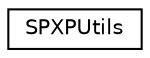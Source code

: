 digraph "Graphical Class Hierarchy"
{
 // LATEX_PDF_SIZE
  edge [fontname="Helvetica",fontsize="10",labelfontname="Helvetica",labelfontsize="10"];
  node [fontname="Helvetica",fontsize="10",shape=record];
  rankdir="LR";
  Node0 [label="SPXPUtils",height=0.2,width=0.4,color="black", fillcolor="white", style="filled",URL="$class_s_p_x_p_utils.html",tooltip=" "];
}
